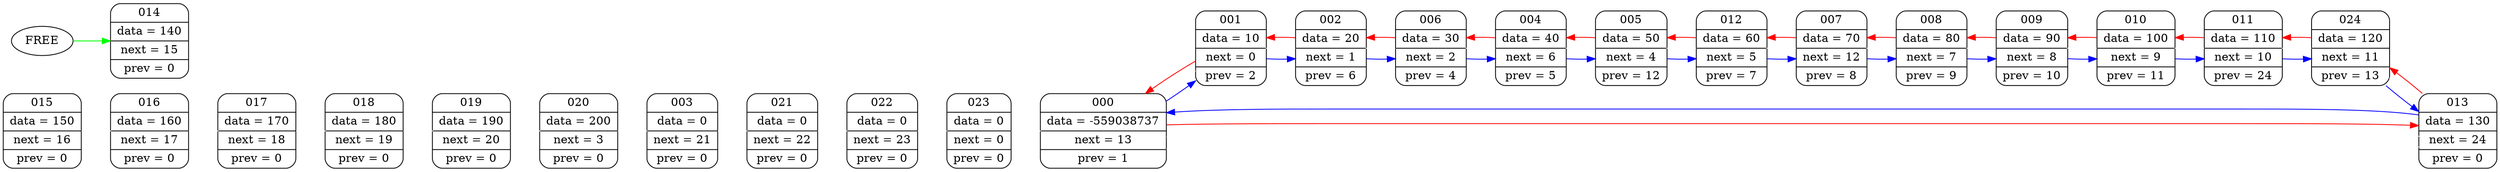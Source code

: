 digraph G
	{
	rankdir = LR
	node000 [shape=Mrecord; label = " {000} | {data = -559038737} | {next = 13} |{ prev = 1 }"];
	node001 [shape=Mrecord; label = " {001} | {data = 10} | {next = 0} |{ prev = 2 }"];
	node002 [shape=Mrecord; label = " {002} | {data = 20} | {next = 1} |{ prev = 6 }"];
	node003 [shape=Mrecord; label = " {003} | {data = 0} | {next = 21} |{ prev = 0 }"];
	node004 [shape=Mrecord; label = " {004} | {data = 40} | {next = 6} |{ prev = 5 }"];
	node005 [shape=Mrecord; label = " {005} | {data = 50} | {next = 4} |{ prev = 12 }"];
	node006 [shape=Mrecord; label = " {006} | {data = 30} | {next = 2} |{ prev = 4 }"];
	node007 [shape=Mrecord; label = " {007} | {data = 70} | {next = 12} |{ prev = 8 }"];
	node008 [shape=Mrecord; label = " {008} | {data = 80} | {next = 7} |{ prev = 9 }"];
	node009 [shape=Mrecord; label = " {009} | {data = 90} | {next = 8} |{ prev = 10 }"];
	node010 [shape=Mrecord; label = " {010} | {data = 100} | {next = 9} |{ prev = 11 }"];
	node011 [shape=Mrecord; label = " {011} | {data = 110} | {next = 10} |{ prev = 24 }"];
	node012 [shape=Mrecord; label = " {012} | {data = 60} | {next = 5} |{ prev = 7 }"];
	node013 [shape=Mrecord; label = " {013} | {data = 130} | {next = 24} |{ prev = 0 }"];
	node014 [shape=Mrecord; label = " {014} | {data = 140} | {next = 15} |{ prev = 0 }"];
	node015 [shape=Mrecord; label = " {015} | {data = 150} | {next = 16} |{ prev = 0 }"];
	node016 [shape=Mrecord; label = " {016} | {data = 160} | {next = 17} |{ prev = 0 }"];
	node017 [shape=Mrecord; label = " {017} | {data = 170} | {next = 18} |{ prev = 0 }"];
	node018 [shape=Mrecord; label = " {018} | {data = 180} | {next = 19} |{ prev = 0 }"];
	node019 [shape=Mrecord; label = " {019} | {data = 190} | {next = 20} |{ prev = 0 }"];
	node020 [shape=Mrecord; label = " {020} | {data = 200} | {next = 3} |{ prev = 0 }"];
	node021 [shape=Mrecord; label = " {021} | {data = 0} | {next = 22} |{ prev = 0 }"];
	node022 [shape=Mrecord; label = " {022} | {data = 0} | {next = 23} |{ prev = 0 }"];
	node023 [shape=Mrecord; label = " {023} | {data = 0} | {next = 0} |{ prev = 0 }"];
	node024 [shape=Mrecord; label = " {024} | {data = 120} | {next = 11} |{ prev = 13 }"];
	node013 -> node024 [weight = 1000; color = white; ];
	node000 -> node013 [weight = 1000; color = white; ];
	node001 -> node000 [weight = 1000; color = white; ];
	node021 -> node022 [weight = 1000; color = white; ];
	node006 -> node002 [weight = 1000; color = white; ];
	node004 -> node006 [weight = 1000; color = white; ];
	node002 -> node001 [weight = 1000; color = white; ];
	node012 -> node005 [weight = 1000; color = white; ];
	node007 -> node012 [weight = 1000; color = white; ];
	node008 -> node007 [weight = 1000; color = white; ];
	node009 -> node008 [weight = 1000; color = white; ];
	node010 -> node009 [weight = 1000; color = white; ];
	node005 -> node004 [weight = 1000; color = white; ];
	node024 -> node011 [weight = 1000; color = white; ];
	node015 -> node016 [weight = 1000; color = white; ];
	node016 -> node017 [weight = 1000; color = white; ];
	node017 -> node018 [weight = 1000; color = white; ];
	node018 -> node019 [weight = 1000; color = white; ];
	node019 -> node020 [weight = 1000; color = white; ];
	node020 -> node003 [weight = 1000; color = white; ];
	node003 -> node021 [weight = 1000; color = white; ];
	node022 -> node023 [weight = 1000; color = white; ];
	node023 -> node000 [weight = 1000; color = white; ];
	node000 -> node013 [weight = 1000; color = white; ];
	node011 -> node010 [weight = 1000; color = white; ];
	node000 ->node013 [weight = 100; color = red;]
	node013 ->node024 [weight = 100; color = red;]
	node024 ->node011 [weight = 100; color = red;]
	node011 ->node010 [weight = 100; color = red;]
	node010 ->node009 [weight = 100; color = red;]
	node009 ->node008 [weight = 100; color = red;]
	node008 ->node007 [weight = 100; color = red;]
	node007 ->node012 [weight = 100; color = red;]
	node012 ->node005 [weight = 100; color = red;]
	node005 ->node004 [weight = 100; color = red;]
	node004 ->node006 [weight = 100; color = red;]
	node006 ->node002 [weight = 100; color = red;]
	node002 ->node001 [weight = 100; color = red;]
	node001 ->node000 [weight = 100; color = red;]
	node000 -> node001 [color = blue;]
	node001 -> node002 [color = blue;]
	node002 -> node006 [color = blue;]
	node006 -> node004 [color = blue;]
	node004 -> node005 [color = blue;]
	node005 -> node012 [color = blue;]
	node012 -> node007 [color = blue;]
	node007 -> node008 [color = blue;]
	node008 -> node009 [color = blue;]
	node009 -> node010 [color = blue;]
	node010 -> node011 [color = blue;]
	node011 -> node024 [color = blue;]
	node024 -> node013 [color = blue;]
	node013 -> node000 [color = blue;]
	FREE -> node014 [color = green;]
	}